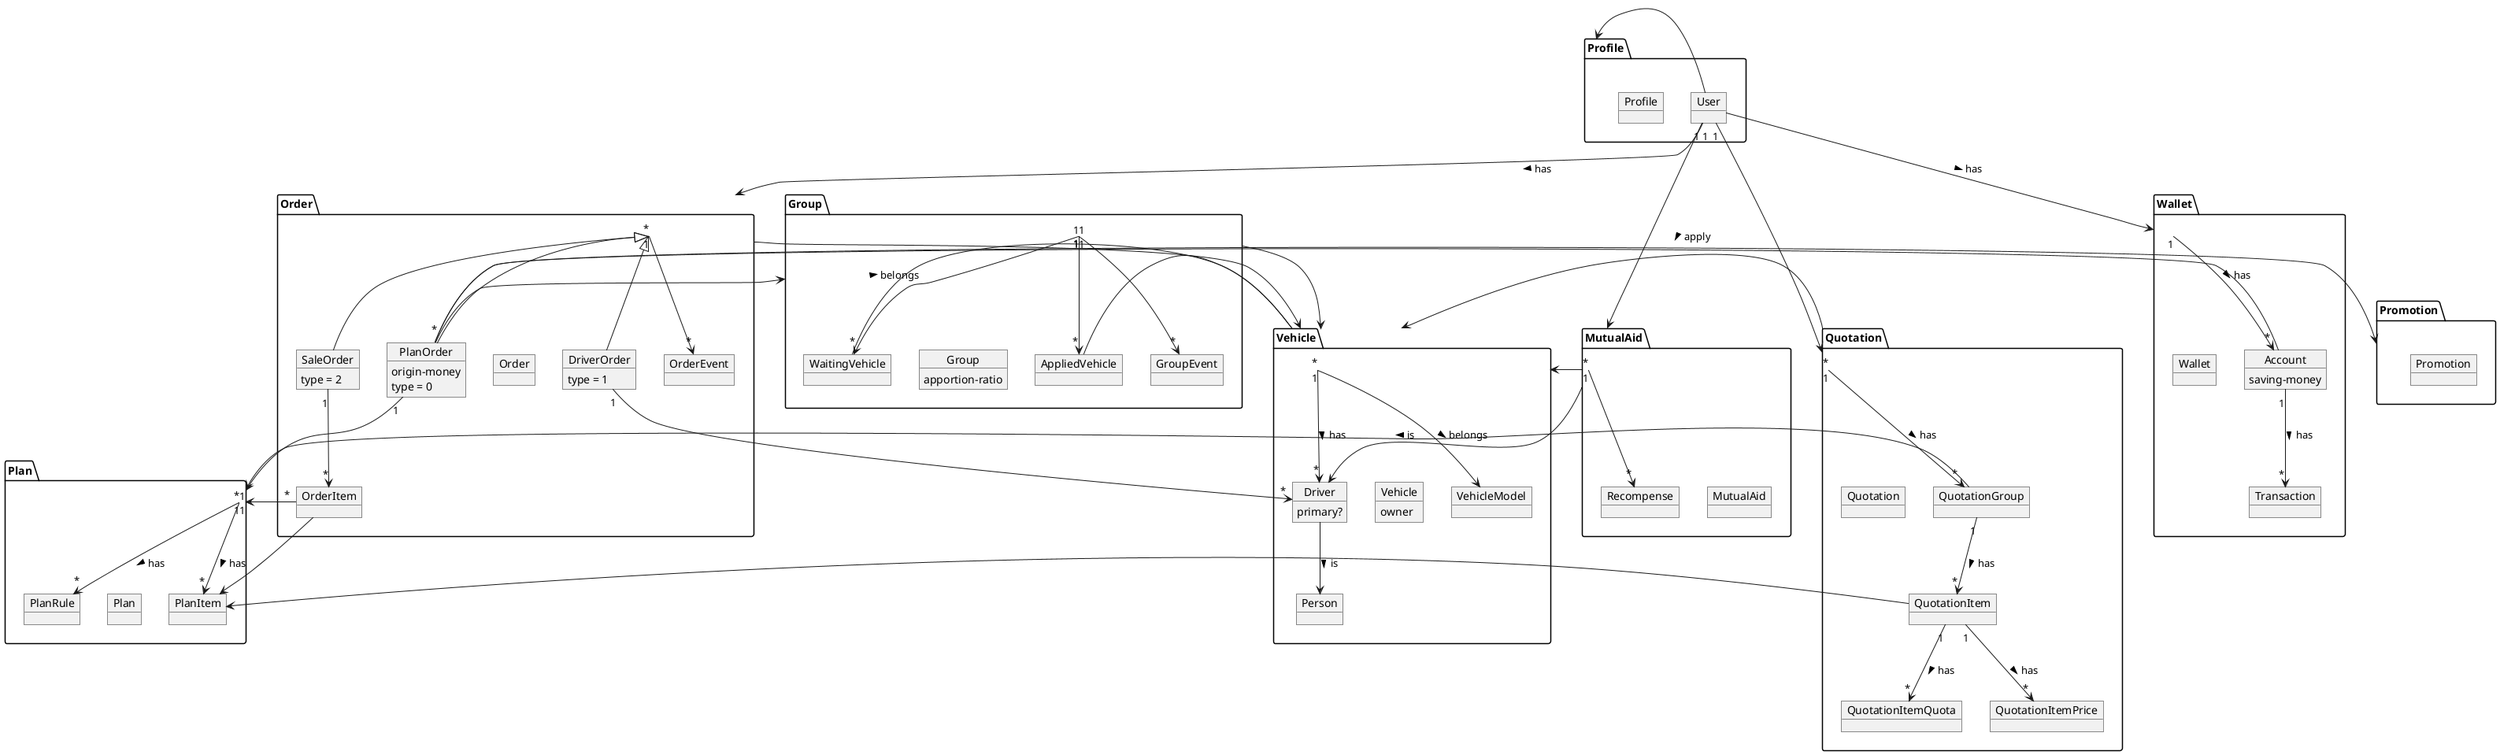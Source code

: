 @startuml
package Profile {
  object User
  object Profile
}
package Group {
  object Group {
    apportion-ratio
  }
  object GroupEvent
  object AppliedVehicle
  object WaitingVehicle
}
package Plan {
  object Plan
  object PlanItem
  object PlanRule
}
package Vehicle {
  object Person
  object Driver {
    primary?
  }
  object Vehicle {
    owner
  }
  object VehicleModel
}
package MutualAid {
  object MutualAid
  object Recompense
}
package Wallet {
  object Wallet
  object Transaction
  object Account {
    saving-money
  }
}
package Order {
  object Order
  object PlanOrder {
    origin-money
    type = 0
  }
  object SaleOrder {
    type = 2
  }
  object DriverOrder {
    type = 1
  }
  object OrderItem
  object OrderEvent
}
package Quotation {
  object Quotation
  object QuotationGroup
  object QuotationItem
  object QuotationItemQuota
  object QuotationItemPrice
}
package Promotion {
  object Promotion
}

User -> Profile

Order <|-- PlanOrder
Order <|-- SaleOrder
Order <|-- DriverOrder
Order "1" --> "*" OrderEvent

User "1" --> "*" Order : has >
User "1" --> "*" Quotation

User --> Wallet : has >

Order -> Vehicle
Group "1" <- "*" PlanOrder : belongs <
Group "1" --> "*" Vehicle
Group "1" --> "*" WaitingVehicle
Group "1" --> "*" AppliedVehicle
WaitingVehicle - Vehicle
AppliedVehicle - Vehicle

PlanOrder "1" --> "*" Plan
OrderItem "*" --> "1" Plan

SaleOrder "1" --> "*" OrderItem

PlanOrder -> Promotion

PlanItem <- OrderItem

DriverOrder "1" -> "*" Driver

User "1" --> "*" MutualAid : apply >

Plan "1" --> "*" PlanItem : has >
Plan "1" --> "*" PlanRule : has >

VehicleModel <-- Vehicle : belongs <
Vehicle "1" --> "*" Driver : has >

Wallet "1" --> "*" Account : has >
Account "1" --> "*" Transaction : has >
PlanOrder - Account

MutualAid -> Driver
MutualAid -> Vehicle
MutualAid "1" --> "*" Recompense

Quotation "1" --> "*" QuotationGroup : has >
QuotationGroup -> Plan : is >
QuotationGroup "1" --> "*" QuotationItem : has >
QuotationItem "1" --> "*" QuotationItemQuota : has >
QuotationItem "1" --> "*" QuotationItemPrice : has >

PlanItem <- QuotationItem

Quotation -> Vehicle

Driver --> Person : is >

Group "1" --> "*" GroupEvent

@enduml
